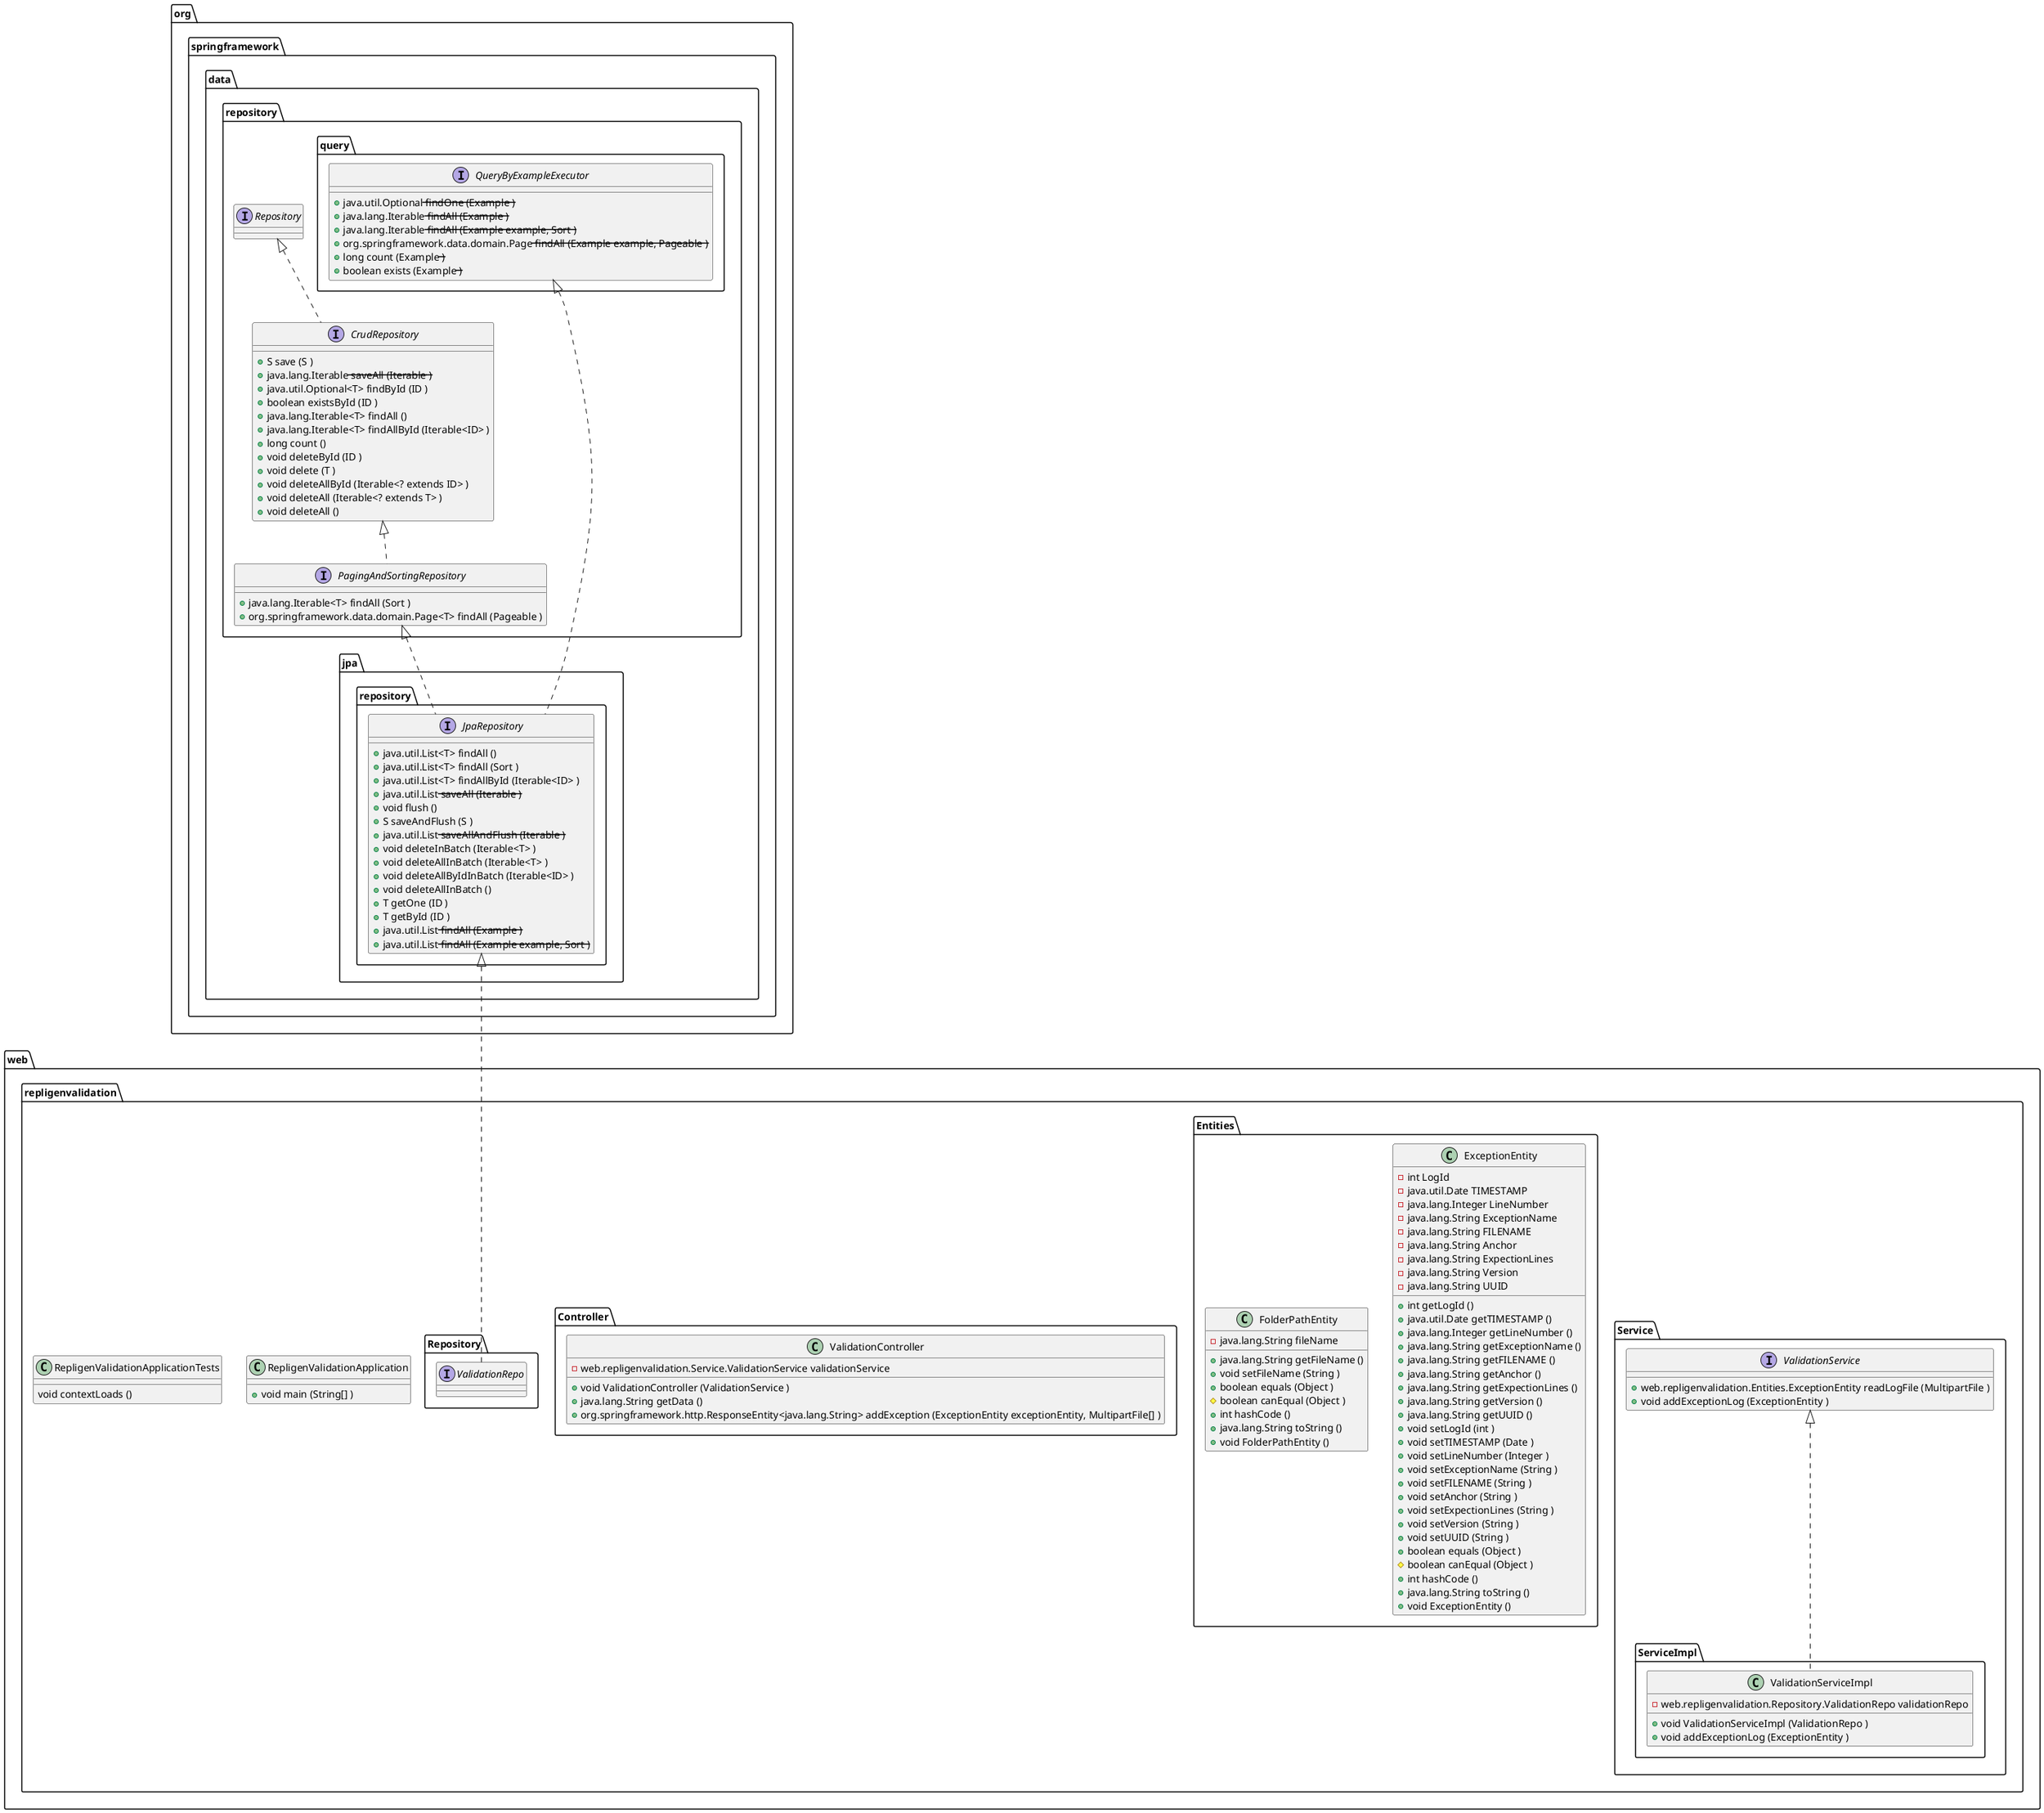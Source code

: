 @startuml 
class web.repligenvalidation.Service.ServiceImpl.ValidationServiceImpl{
- web.repligenvalidation.Repository.ValidationRepo validationRepo
+ void ValidationServiceImpl (ValidationRepo )
+ void addExceptionLog (ExceptionEntity )
}
interface web.repligenvalidation.Service.ValidationService {
+ web.repligenvalidation.Entities.ExceptionEntity readLogFile (MultipartFile )
+ void addExceptionLog (ExceptionEntity )
}
web.repligenvalidation.Service.ValidationService <|.. web.repligenvalidation.Service.ServiceImpl.ValidationServiceImpl
class web.repligenvalidation.Entities.ExceptionEntity{
- int LogId
- java.util.Date TIMESTAMP
- java.lang.Integer LineNumber
- java.lang.String ExceptionName
- java.lang.String FILENAME
- java.lang.String Anchor
- java.lang.String ExpectionLines
- java.lang.String Version
- java.lang.String UUID
+ int getLogId ()
+ java.util.Date getTIMESTAMP ()
+ java.lang.Integer getLineNumber ()
+ java.lang.String getExceptionName ()
+ java.lang.String getFILENAME ()
+ java.lang.String getAnchor ()
+ java.lang.String getExpectionLines ()
+ java.lang.String getVersion ()
+ java.lang.String getUUID ()
+ void setLogId (int )
+ void setTIMESTAMP (Date )
+ void setLineNumber (Integer )
+ void setExceptionName (String )
+ void setFILENAME (String )
+ void setAnchor (String )
+ void setExpectionLines (String )
+ void setVersion (String )
+ void setUUID (String )
+ boolean equals (Object )
# boolean canEqual (Object )
+ int hashCode ()
+ java.lang.String toString ()
+ void ExceptionEntity ()
}
class web.repligenvalidation.Entities.FolderPathEntity{
- java.lang.String fileName
+ java.lang.String getFileName ()
+ void setFileName (String )
+ boolean equals (Object )
# boolean canEqual (Object )
+ int hashCode ()
+ java.lang.String toString ()
+ void FolderPathEntity ()
}
class web.repligenvalidation.Controller.ValidationController{
- web.repligenvalidation.Service.ValidationService validationService
+ void ValidationController (ValidationService )
+ java.lang.String getData ()
+ org.springframework.http.ResponseEntity<java.lang.String> addException (ExceptionEntity exceptionEntity, MultipartFile[] )
}
interface web.repligenvalidation.Repository.ValidationRepo {
}
interface org.springframework.data.jpa.repository.JpaRepository {
+ java.util.List<T> findAll ()
+ java.util.List<T> findAll (Sort )
+ java.util.List<T> findAllById (Iterable<ID> )
+ java.util.List<S> saveAll (Iterable<S> )
+ void flush ()
+ S saveAndFlush (S )
+ java.util.List<S> saveAllAndFlush (Iterable<S> )
+ void deleteInBatch (Iterable<T> )
+ void deleteAllInBatch (Iterable<T> )
+ void deleteAllByIdInBatch (Iterable<ID> )
+ void deleteAllInBatch ()
+ T getOne (ID )
+ T getById (ID )
+ java.util.List<S> findAll (Example<S> )
+ java.util.List<S> findAll (Example<S> example, Sort )
}
interface org.springframework.data.repository.PagingAndSortingRepository {
+ java.lang.Iterable<T> findAll (Sort )
+ org.springframework.data.domain.Page<T> findAll (Pageable )
}
interface org.springframework.data.repository.CrudRepository {
+ S save (S )
+ java.lang.Iterable<S> saveAll (Iterable<S> )
+ java.util.Optional<T> findById (ID )
+ boolean existsById (ID )
+ java.lang.Iterable<T> findAll ()
+ java.lang.Iterable<T> findAllById (Iterable<ID> )
+ long count ()
+ void deleteById (ID )
+ void delete (T )
+ void deleteAllById (Iterable<? extends ID> )
+ void deleteAll (Iterable<? extends T> )
+ void deleteAll ()
}
interface org.springframework.data.repository.Repository {
}
org.springframework.data.repository.Repository <|.. org.springframework.data.repository.CrudRepository
org.springframework.data.repository.CrudRepository <|.. org.springframework.data.repository.PagingAndSortingRepository
org.springframework.data.repository.PagingAndSortingRepository <|.. org.springframework.data.jpa.repository.JpaRepository
interface org.springframework.data.repository.query.QueryByExampleExecutor {
+ java.util.Optional<S> findOne (Example<S> )
+ java.lang.Iterable<S> findAll (Example<S> )
+ java.lang.Iterable<S> findAll (Example<S> example, Sort )
+ org.springframework.data.domain.Page<S> findAll (Example<S> example, Pageable )
+ long count (Example<S> )
+ boolean exists (Example<S> )
}
org.springframework.data.repository.query.QueryByExampleExecutor <|.. org.springframework.data.jpa.repository.JpaRepository
org.springframework.data.jpa.repository.JpaRepository <|.. web.repligenvalidation.Repository.ValidationRepo
class web.repligenvalidation.RepligenValidationApplication{
+ void main (String[] )
}
class web.repligenvalidation.RepligenValidationApplicationTests{
 void contextLoads ()
}
@enduml 
